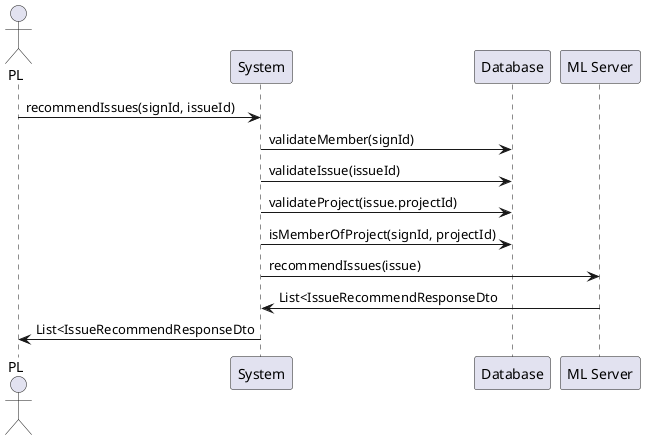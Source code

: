 @startuml
actor PL
participant System
participant DBMS as "Database"
participant MLServer as "ML Server"

PL -> System: recommendIssues(signId, issueId)
System -> DBMS: validateMember(signId)
System -> DBMS: validateIssue(issueId)
System -> DBMS: validateProject(issue.projectId)
System -> DBMS: isMemberOfProject(signId, projectId)
System -> MLServer: recommendIssues(issue)
MLServer -> System: List<IssueRecommendResponseDto
System -> PL: List<IssueRecommendResponseDto
@enduml
